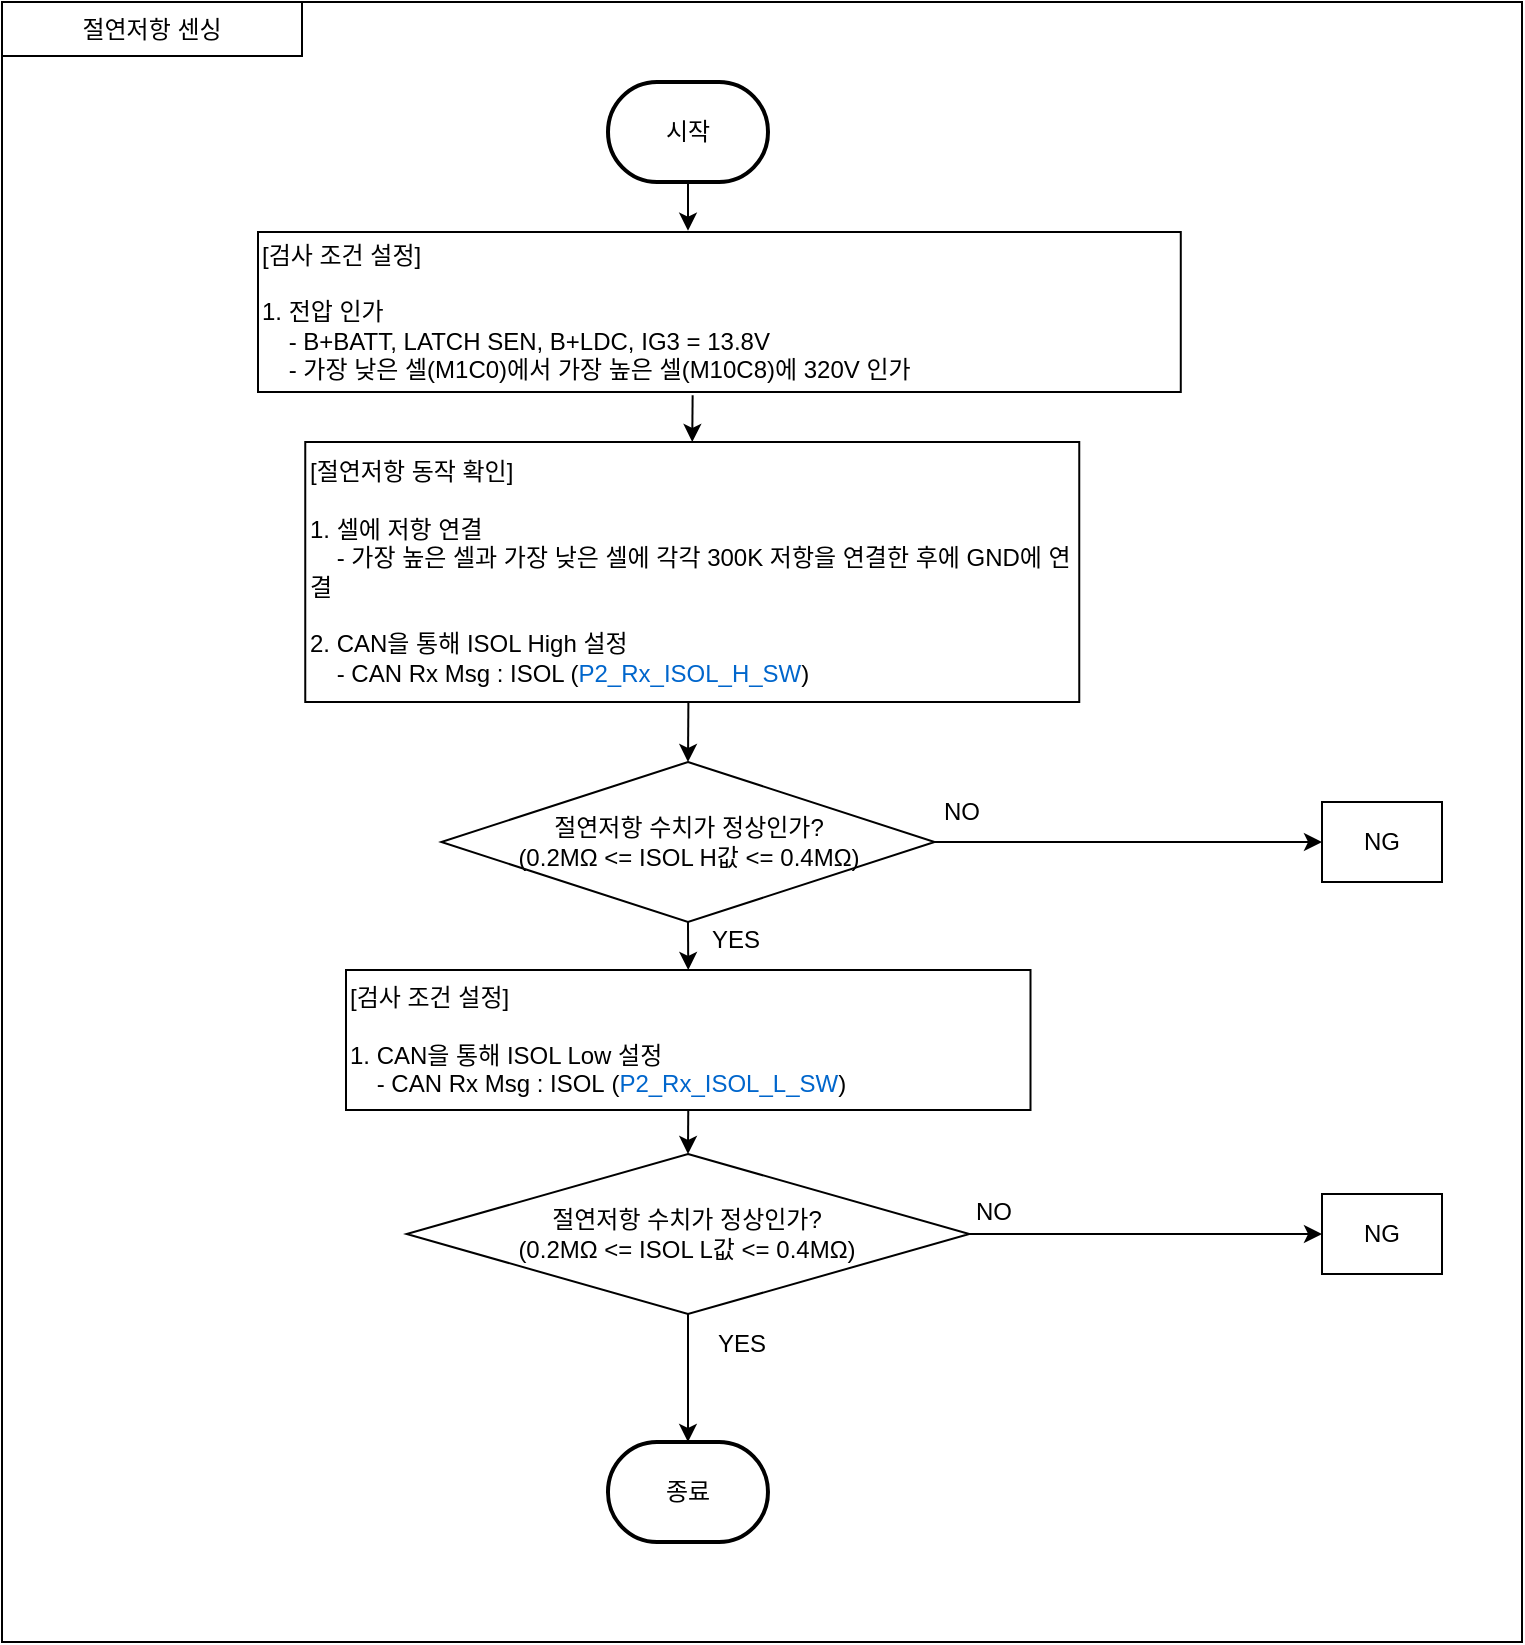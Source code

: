 <mxfile version="22.1.21" type="github">
  <diagram name="페이지-1" id="a3gXjWDRqyw0euTx6lfB">
    <mxGraphModel dx="1373" dy="-320" grid="1" gridSize="10" guides="1" tooltips="1" connect="1" arrows="1" fold="1" page="1" pageScale="1" pageWidth="827" pageHeight="1169" math="0" shadow="0">
      <root>
        <mxCell id="0" />
        <mxCell id="1" parent="0" />
        <mxCell id="_10hZwi87Pg4yi5hbX7n-23" value="" style="rounded=0;whiteSpace=wrap;html=1;align=left;" parent="1" vertex="1">
          <mxGeometry x="30" y="1210" width="760" height="820" as="geometry" />
        </mxCell>
        <mxCell id="nAw4QJKDv4JVQ4dPHCgU-1" value="시작" style="strokeWidth=2;html=1;shape=mxgraph.flowchart.terminator;whiteSpace=wrap;" parent="1" vertex="1">
          <mxGeometry x="333" y="1250" width="80" height="50" as="geometry" />
        </mxCell>
        <mxCell id="nAw4QJKDv4JVQ4dPHCgU-2" value="[검사 조건 설정]&lt;br&gt;&lt;br&gt;1. 전압 인가&lt;br&gt;&amp;nbsp; &amp;nbsp; - B+BATT, LATCH SEN, B+LDC, IG3 = 13.8V&lt;br&gt;&amp;nbsp; &amp;nbsp; - 가장 낮은 셀(M1C0)에서 가장 높은 셀(M10C8)에 320V 인가" style="rounded=0;whiteSpace=wrap;html=1;align=left;" parent="1" vertex="1">
          <mxGeometry x="158" y="1325" width="461.39" height="80" as="geometry" />
        </mxCell>
        <mxCell id="nAw4QJKDv4JVQ4dPHCgU-3" value="" style="endArrow=classic;html=1;rounded=0;exitX=0.5;exitY=1;exitDx=0;exitDy=0;exitPerimeter=0;entryX=0.466;entryY=-0.008;entryDx=0;entryDy=0;entryPerimeter=0;" parent="1" source="nAw4QJKDv4JVQ4dPHCgU-1" target="nAw4QJKDv4JVQ4dPHCgU-2" edge="1">
          <mxGeometry width="50" height="50" relative="1" as="geometry">
            <mxPoint x="98.75" y="1363" as="sourcePoint" />
            <mxPoint x="373" y="1343" as="targetPoint" />
          </mxGeometry>
        </mxCell>
        <mxCell id="_10hZwi87Pg4yi5hbX7n-5" value="절연저항 수치가 정상인가?&lt;br&gt;(0.2MΩ &amp;lt;= ISOL H값 &amp;lt;= 0.4MΩ)" style="rhombus;whiteSpace=wrap;html=1;" parent="1" vertex="1">
          <mxGeometry x="249.68" y="1590" width="246.63" height="80" as="geometry" />
        </mxCell>
        <mxCell id="_10hZwi87Pg4yi5hbX7n-6" value="[검사 조건 설정]&lt;br&gt;&lt;br&gt;1. CAN을 통해 ISOL Low 설정&lt;br&gt;&amp;nbsp; &amp;nbsp; - CAN Rx Msg :&amp;nbsp;ISOL&amp;nbsp;(&lt;font color=&quot;#0066cc&quot;&gt;P2_Rx_ISOL_L_SW&lt;/font&gt;)" style="rounded=0;whiteSpace=wrap;html=1;align=left;" parent="1" vertex="1">
          <mxGeometry x="202" y="1694" width="342.25" height="70" as="geometry" />
        </mxCell>
        <mxCell id="_10hZwi87Pg4yi5hbX7n-7" value="절연저항 수치가 정상인가?&lt;br style=&quot;border-color: var(--border-color);&quot;&gt;(0.2MΩ &amp;lt;= ISOL L값 &amp;lt;= 0.4MΩ)" style="rhombus;whiteSpace=wrap;html=1;" parent="1" vertex="1">
          <mxGeometry x="232.34" y="1786" width="281.32" height="80" as="geometry" />
        </mxCell>
        <mxCell id="_10hZwi87Pg4yi5hbX7n-8" value="" style="endArrow=classic;html=1;rounded=0;exitX=0.495;exitY=1.001;exitDx=0;exitDy=0;entryX=0.5;entryY=0;entryDx=0;entryDy=0;exitPerimeter=0;" parent="1" source="dERW3M-Rq_Db8QSSkJ59-1" target="_10hZwi87Pg4yi5hbX7n-5" edge="1">
          <mxGeometry width="50" height="50" relative="1" as="geometry">
            <mxPoint x="373.125" y="1603" as="sourcePoint" />
            <mxPoint x="578.25" y="1583" as="targetPoint" />
          </mxGeometry>
        </mxCell>
        <mxCell id="_10hZwi87Pg4yi5hbX7n-9" value="" style="endArrow=classic;html=1;rounded=0;exitX=0.5;exitY=1;exitDx=0;exitDy=0;entryX=0.5;entryY=0;entryDx=0;entryDy=0;" parent="1" source="_10hZwi87Pg4yi5hbX7n-5" target="_10hZwi87Pg4yi5hbX7n-6" edge="1">
          <mxGeometry width="50" height="50" relative="1" as="geometry">
            <mxPoint x="590.25" y="1680" as="sourcePoint" />
            <mxPoint x="640.25" y="1630" as="targetPoint" />
          </mxGeometry>
        </mxCell>
        <mxCell id="_10hZwi87Pg4yi5hbX7n-10" value="" style="endArrow=classic;html=1;rounded=0;exitX=0.5;exitY=1;exitDx=0;exitDy=0;entryX=0.5;entryY=0;entryDx=0;entryDy=0;" parent="1" source="_10hZwi87Pg4yi5hbX7n-6" target="_10hZwi87Pg4yi5hbX7n-7" edge="1">
          <mxGeometry width="50" height="50" relative="1" as="geometry">
            <mxPoint x="620.25" y="1740" as="sourcePoint" />
            <mxPoint x="670.25" y="1690" as="targetPoint" />
          </mxGeometry>
        </mxCell>
        <mxCell id="_10hZwi87Pg4yi5hbX7n-12" value="YES" style="text;html=1;strokeColor=none;fillColor=none;align=center;verticalAlign=middle;whiteSpace=wrap;rounded=0;" parent="1" vertex="1">
          <mxGeometry x="370.25" y="1866" width="60" height="30" as="geometry" />
        </mxCell>
        <mxCell id="_10hZwi87Pg4yi5hbX7n-13" value="종료" style="strokeWidth=2;html=1;shape=mxgraph.flowchart.terminator;whiteSpace=wrap;" parent="1" vertex="1">
          <mxGeometry x="332.99" y="1930" width="80" height="50" as="geometry" />
        </mxCell>
        <mxCell id="_10hZwi87Pg4yi5hbX7n-14" value="" style="endArrow=classic;html=1;rounded=0;exitX=0.5;exitY=1;exitDx=0;exitDy=0;entryX=0.5;entryY=0;entryDx=0;entryDy=0;entryPerimeter=0;" parent="1" source="_10hZwi87Pg4yi5hbX7n-7" target="_10hZwi87Pg4yi5hbX7n-13" edge="1">
          <mxGeometry width="50" height="50" relative="1" as="geometry">
            <mxPoint x="450.25" y="1920" as="sourcePoint" />
            <mxPoint x="500.25" y="1870" as="targetPoint" />
          </mxGeometry>
        </mxCell>
        <mxCell id="_10hZwi87Pg4yi5hbX7n-15" value="NG" style="rounded=0;whiteSpace=wrap;html=1;align=center;" parent="1" vertex="1">
          <mxGeometry x="690" y="1610" width="60" height="40" as="geometry" />
        </mxCell>
        <mxCell id="_10hZwi87Pg4yi5hbX7n-16" value="NG" style="rounded=0;whiteSpace=wrap;html=1;align=center;" parent="1" vertex="1">
          <mxGeometry x="690" y="1806" width="60" height="40" as="geometry" />
        </mxCell>
        <mxCell id="_10hZwi87Pg4yi5hbX7n-17" value="" style="endArrow=classic;html=1;rounded=0;exitX=1;exitY=0.5;exitDx=0;exitDy=0;entryX=0;entryY=0.5;entryDx=0;entryDy=0;" parent="1" source="_10hZwi87Pg4yi5hbX7n-5" target="_10hZwi87Pg4yi5hbX7n-15" edge="1">
          <mxGeometry width="50" height="50" relative="1" as="geometry">
            <mxPoint x="560.25" y="1590" as="sourcePoint" />
            <mxPoint x="610.25" y="1540" as="targetPoint" />
          </mxGeometry>
        </mxCell>
        <mxCell id="_10hZwi87Pg4yi5hbX7n-18" value="" style="endArrow=classic;html=1;rounded=0;exitX=1;exitY=0.5;exitDx=0;exitDy=0;entryX=0;entryY=0.5;entryDx=0;entryDy=0;" parent="1" source="_10hZwi87Pg4yi5hbX7n-7" target="_10hZwi87Pg4yi5hbX7n-16" edge="1">
          <mxGeometry width="50" height="50" relative="1" as="geometry">
            <mxPoint x="540.25" y="1830" as="sourcePoint" />
            <mxPoint x="590.25" y="1780" as="targetPoint" />
          </mxGeometry>
        </mxCell>
        <mxCell id="_10hZwi87Pg4yi5hbX7n-19" value="YES" style="text;html=1;strokeColor=none;fillColor=none;align=center;verticalAlign=middle;whiteSpace=wrap;rounded=0;" parent="1" vertex="1">
          <mxGeometry x="367.25" y="1664" width="60" height="30" as="geometry" />
        </mxCell>
        <mxCell id="_10hZwi87Pg4yi5hbX7n-20" value="NO" style="text;html=1;strokeColor=none;fillColor=none;align=center;verticalAlign=middle;whiteSpace=wrap;rounded=0;" parent="1" vertex="1">
          <mxGeometry x="480" y="1600" width="60" height="30" as="geometry" />
        </mxCell>
        <mxCell id="_10hZwi87Pg4yi5hbX7n-21" value="NO" style="text;html=1;strokeColor=none;fillColor=none;align=center;verticalAlign=middle;whiteSpace=wrap;rounded=0;" parent="1" vertex="1">
          <mxGeometry x="496.31" y="1800" width="60" height="30" as="geometry" />
        </mxCell>
        <mxCell id="_10hZwi87Pg4yi5hbX7n-22" value="절연저항 센싱" style="rounded=0;whiteSpace=wrap;html=1;align=center;" parent="1" vertex="1">
          <mxGeometry x="30" y="1210" width="150" height="27" as="geometry" />
        </mxCell>
        <mxCell id="dERW3M-Rq_Db8QSSkJ59-4" value="" style="endArrow=classic;html=1;rounded=0;exitX=0.471;exitY=1.021;exitDx=0;exitDy=0;entryX=0.5;entryY=0;entryDx=0;entryDy=0;exitPerimeter=0;" edge="1" parent="1" source="nAw4QJKDv4JVQ4dPHCgU-2" target="dERW3M-Rq_Db8QSSkJ59-1">
          <mxGeometry width="50" height="50" relative="1" as="geometry">
            <mxPoint x="375" y="1422" as="sourcePoint" />
            <mxPoint x="375" y="1580" as="targetPoint" />
          </mxGeometry>
        </mxCell>
        <mxCell id="dERW3M-Rq_Db8QSSkJ59-1" value="[절연저항&amp;nbsp;&lt;span style=&quot;border-color: var(--border-color); text-align: center; background-color: initial;&quot;&gt;동작 확인&lt;/span&gt;]&lt;br&gt;&lt;br&gt;1. 셀에 저항 연결&lt;br style=&quot;border-color: var(--border-color);&quot;&gt;&amp;nbsp; &amp;nbsp; - 가장 높은 셀과 가장 낮은 셀에 각각 300K 저항을 연결한 후에 GND에 연결&lt;br style=&quot;border-color: var(--border-color);&quot;&gt;&lt;br style=&quot;border-color: var(--border-color);&quot;&gt;2. CAN을 통해 ISOL High 설정&lt;br style=&quot;border-color: var(--border-color);&quot;&gt;&amp;nbsp; &amp;nbsp; - CAN Rx Msg :&amp;nbsp;ISOL (&lt;font style=&quot;border-color: var(--border-color);&quot; color=&quot;#0066cc&quot;&gt;P2_Rx_ISOL_H_SW&lt;/font&gt;)" style="rounded=0;whiteSpace=wrap;html=1;align=left;" vertex="1" parent="1">
          <mxGeometry x="181.63" y="1430" width="387" height="130" as="geometry" />
        </mxCell>
      </root>
    </mxGraphModel>
  </diagram>
</mxfile>
